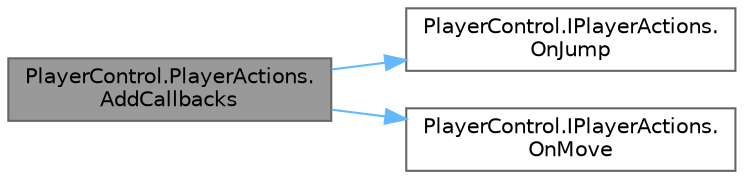 digraph "PlayerControl.PlayerActions.AddCallbacks"
{
 // LATEX_PDF_SIZE
  bgcolor="transparent";
  edge [fontname=Helvetica,fontsize=10,labelfontname=Helvetica,labelfontsize=10];
  node [fontname=Helvetica,fontsize=10,shape=box,height=0.2,width=0.4];
  rankdir="LR";
  Node1 [id="Node000001",label="PlayerControl.PlayerActions.\lAddCallbacks",height=0.2,width=0.4,color="gray40", fillcolor="grey60", style="filled", fontcolor="black",tooltip=" "];
  Node1 -> Node2 [id="edge3_Node000001_Node000002",color="steelblue1",style="solid",tooltip=" "];
  Node2 [id="Node000002",label="PlayerControl.IPlayerActions.\lOnJump",height=0.2,width=0.4,color="grey40", fillcolor="white", style="filled",URL="$interface_player_control_1_1_i_player_actions.html#ac45ed32c8b4a7c18db5b410ad8a8a2f0",tooltip=" "];
  Node1 -> Node3 [id="edge4_Node000001_Node000003",color="steelblue1",style="solid",tooltip=" "];
  Node3 [id="Node000003",label="PlayerControl.IPlayerActions.\lOnMove",height=0.2,width=0.4,color="grey40", fillcolor="white", style="filled",URL="$interface_player_control_1_1_i_player_actions.html#afd41c5eb390db23f5353f07643801ebb",tooltip=" "];
}

